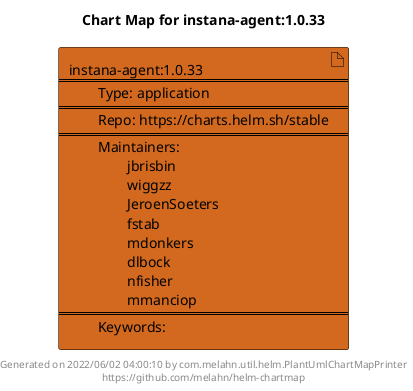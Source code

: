 @startuml
skinparam linetype ortho
skinparam backgroundColor white
skinparam usecaseBorderColor black
skinparam usecaseArrowColor LightSlateGray
skinparam artifactBorderColor black
skinparam artifactArrowColor LightSlateGray

title Chart Map for instana-agent:1.0.33

'There is one referenced Helm Chart
artifact "instana-agent:1.0.33\n====\n\tType: application\n====\n\tRepo: https://charts.helm.sh/stable\n====\n\tMaintainers: \n\t\tjbrisbin\n\t\twiggzz\n\t\tJeroenSoeters\n\t\tfstab\n\t\tmdonkers\n\t\tdlbock\n\t\tnfisher\n\t\tmmanciop\n====\n\tKeywords: " as instana_agent_1_0_33 #Chocolate

'There are 0 referenced Docker Images

'Chart Dependencies

center footer Generated on 2022/06/02 04:00:10 by com.melahn.util.helm.PlantUmlChartMapPrinter\nhttps://github.com/melahn/helm-chartmap
@enduml
